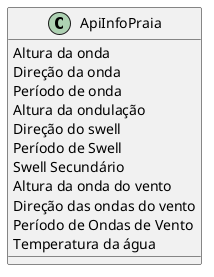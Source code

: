 @startuml class
class ApiInfoPraia {
  Altura da onda
  Direção da onda
  Período de onda
  Altura da ondulação
  Direção do swell
  Período de Swell
  Swell Secundário
  Altura da onda do vento
  Direção das ondas do vento
  Período de Ondas de Vento
  Temperatura da água
}
@enduml
